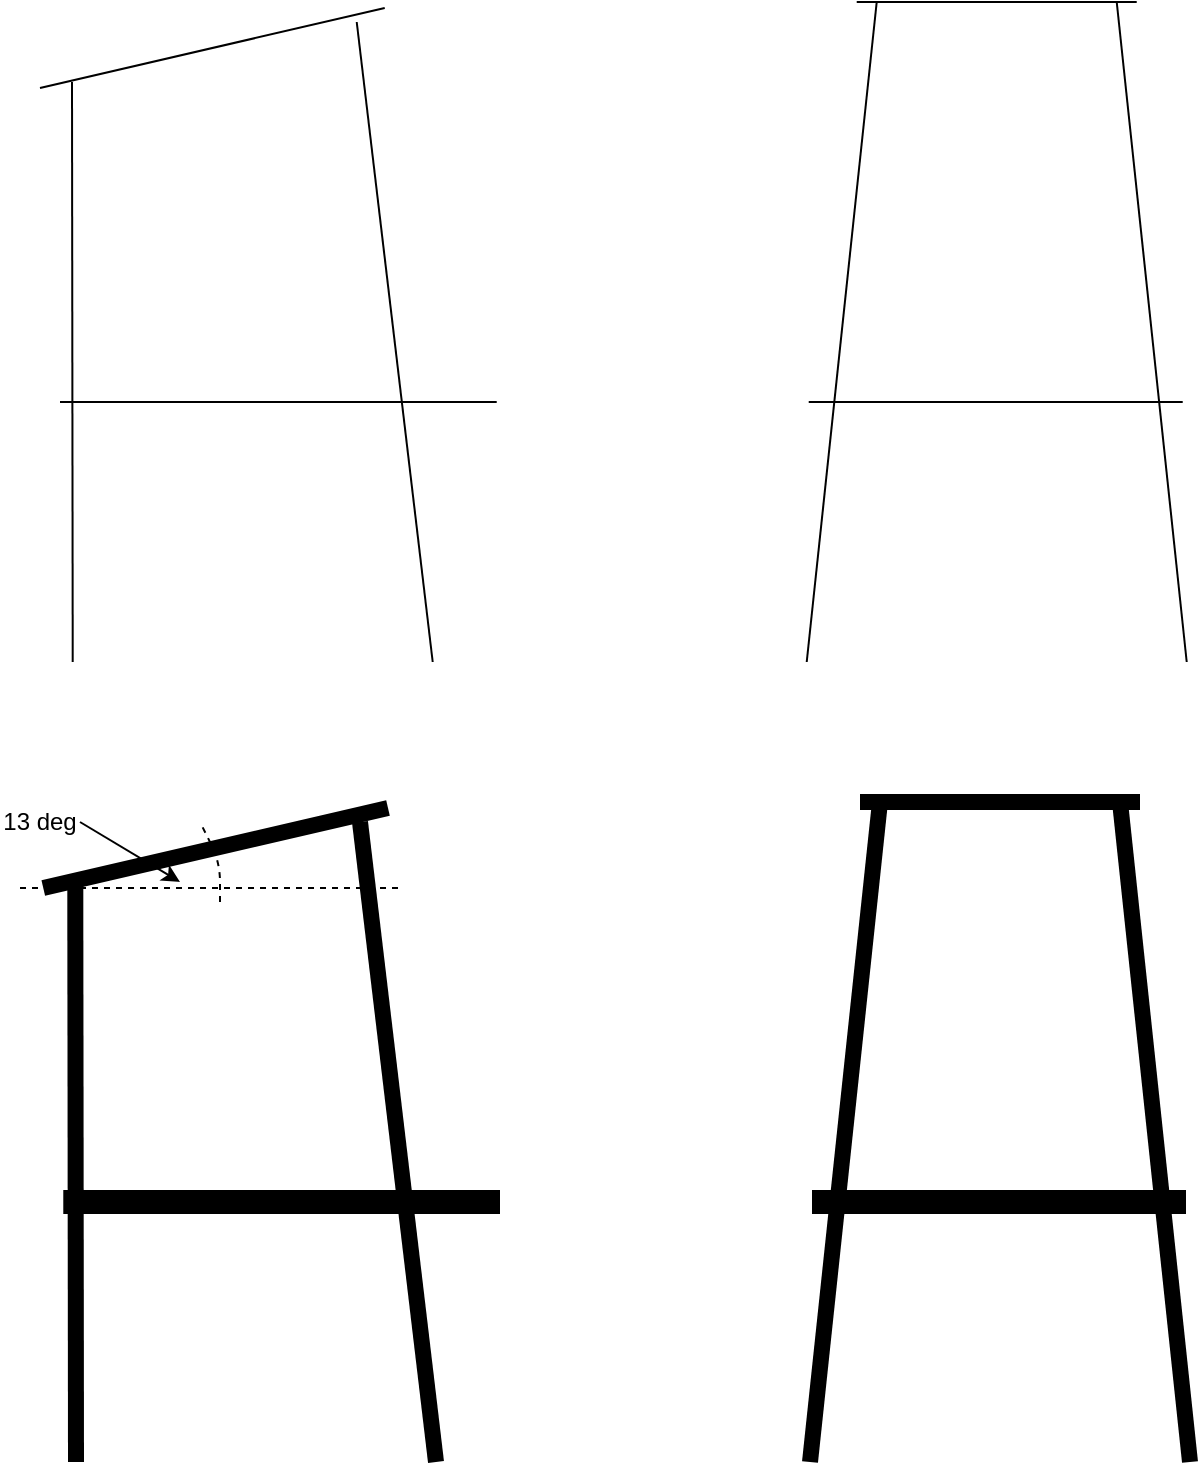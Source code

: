 <mxfile version="14.1.2" type="github">
  <diagram id="yQvZ_5fN5NvXAej7emdE" name="Page-1">
    <mxGraphModel dx="795" dy="462" grid="1" gridSize="10" guides="1" tooltips="1" connect="1" arrows="1" fold="1" page="1" pageScale="1" pageWidth="850" pageHeight="1100" math="0" shadow="0">
      <root>
        <mxCell id="0" />
        <mxCell id="1" parent="0" />
        <mxCell id="afrnsTOVWtiStNxKSt7p-11" value="" style="endArrow=none;html=1;shadow=0;strokeWidth=8;" parent="1" edge="1">
          <mxGeometry width="50" height="50" relative="1" as="geometry">
            <mxPoint x="118" y="800" as="sourcePoint" />
            <mxPoint x="117.64" y="510" as="targetPoint" />
          </mxGeometry>
        </mxCell>
        <mxCell id="afrnsTOVWtiStNxKSt7p-12" value="" style="endArrow=none;html=1;shadow=0;strokeWidth=8;" parent="1" edge="1">
          <mxGeometry width="50" height="50" relative="1" as="geometry">
            <mxPoint x="298" y="800" as="sourcePoint" />
            <mxPoint x="260" y="480" as="targetPoint" />
          </mxGeometry>
        </mxCell>
        <mxCell id="afrnsTOVWtiStNxKSt7p-13" value="" style="endArrow=none;html=1;shadow=0;strokeWidth=8;" parent="1" edge="1">
          <mxGeometry width="50" height="50" relative="1" as="geometry">
            <mxPoint x="274" y="473" as="sourcePoint" />
            <mxPoint x="101.64" y="513" as="targetPoint" />
          </mxGeometry>
        </mxCell>
        <mxCell id="afrnsTOVWtiStNxKSt7p-14" value="" style="endArrow=none;html=1;shadow=0;strokeWidth=12;" parent="1" edge="1">
          <mxGeometry width="50" height="50" relative="1" as="geometry">
            <mxPoint x="111.64" y="670" as="sourcePoint" />
            <mxPoint x="330" y="670" as="targetPoint" />
          </mxGeometry>
        </mxCell>
        <mxCell id="afrnsTOVWtiStNxKSt7p-22" value="" style="endArrow=none;html=1;shadow=0;strokeWidth=8;" parent="1" edge="1">
          <mxGeometry width="50" height="50" relative="1" as="geometry">
            <mxPoint x="485" y="800" as="sourcePoint" />
            <mxPoint x="520" y="470" as="targetPoint" />
          </mxGeometry>
        </mxCell>
        <mxCell id="afrnsTOVWtiStNxKSt7p-23" value="" style="endArrow=none;html=1;shadow=0;strokeWidth=8;" parent="1" edge="1">
          <mxGeometry width="50" height="50" relative="1" as="geometry">
            <mxPoint x="675" y="800" as="sourcePoint" />
            <mxPoint x="640" y="470" as="targetPoint" />
          </mxGeometry>
        </mxCell>
        <mxCell id="afrnsTOVWtiStNxKSt7p-24" value="" style="endArrow=none;html=1;shadow=0;strokeWidth=8;" parent="1" edge="1">
          <mxGeometry width="50" height="50" relative="1" as="geometry">
            <mxPoint x="650" y="470" as="sourcePoint" />
            <mxPoint x="510" y="470" as="targetPoint" />
          </mxGeometry>
        </mxCell>
        <mxCell id="afrnsTOVWtiStNxKSt7p-25" value="" style="endArrow=none;html=1;shadow=0;strokeWidth=12;" parent="1" edge="1">
          <mxGeometry width="50" height="50" relative="1" as="geometry">
            <mxPoint x="486" y="670" as="sourcePoint" />
            <mxPoint x="673" y="670" as="targetPoint" />
          </mxGeometry>
        </mxCell>
        <mxCell id="JYz2w0AAaul1VPx4wIsV-1" value="" style="endArrow=none;html=1;shadow=0;strokeWidth=1;" edge="1" parent="1">
          <mxGeometry width="50" height="50" relative="1" as="geometry">
            <mxPoint x="116.36" y="400" as="sourcePoint" />
            <mxPoint x="116.0" y="110" as="targetPoint" />
          </mxGeometry>
        </mxCell>
        <mxCell id="JYz2w0AAaul1VPx4wIsV-2" value="" style="endArrow=none;html=1;shadow=0;strokeWidth=1;" edge="1" parent="1">
          <mxGeometry width="50" height="50" relative="1" as="geometry">
            <mxPoint x="296.36" y="400" as="sourcePoint" />
            <mxPoint x="258.36" y="80" as="targetPoint" />
          </mxGeometry>
        </mxCell>
        <mxCell id="JYz2w0AAaul1VPx4wIsV-3" value="" style="endArrow=none;html=1;shadow=0;strokeWidth=1;" edge="1" parent="1">
          <mxGeometry width="50" height="50" relative="1" as="geometry">
            <mxPoint x="272.36" y="73" as="sourcePoint" />
            <mxPoint x="100.0" y="113" as="targetPoint" />
          </mxGeometry>
        </mxCell>
        <mxCell id="JYz2w0AAaul1VPx4wIsV-4" value="" style="endArrow=none;html=1;shadow=0;strokeWidth=1;" edge="1" parent="1">
          <mxGeometry width="50" height="50" relative="1" as="geometry">
            <mxPoint x="110.0" y="270" as="sourcePoint" />
            <mxPoint x="328.36" y="270" as="targetPoint" />
          </mxGeometry>
        </mxCell>
        <mxCell id="JYz2w0AAaul1VPx4wIsV-5" value="" style="endArrow=none;html=1;shadow=0;strokeWidth=1;" edge="1" parent="1">
          <mxGeometry width="50" height="50" relative="1" as="geometry">
            <mxPoint x="483.36" y="400" as="sourcePoint" />
            <mxPoint x="518.36" y="70" as="targetPoint" />
          </mxGeometry>
        </mxCell>
        <mxCell id="JYz2w0AAaul1VPx4wIsV-6" value="" style="endArrow=none;html=1;shadow=0;strokeWidth=1;" edge="1" parent="1">
          <mxGeometry width="50" height="50" relative="1" as="geometry">
            <mxPoint x="673.36" y="400" as="sourcePoint" />
            <mxPoint x="638.36" y="70" as="targetPoint" />
          </mxGeometry>
        </mxCell>
        <mxCell id="JYz2w0AAaul1VPx4wIsV-7" value="" style="endArrow=none;html=1;shadow=0;strokeWidth=1;" edge="1" parent="1">
          <mxGeometry width="50" height="50" relative="1" as="geometry">
            <mxPoint x="648.36" y="70" as="sourcePoint" />
            <mxPoint x="508.36" y="70" as="targetPoint" />
          </mxGeometry>
        </mxCell>
        <mxCell id="JYz2w0AAaul1VPx4wIsV-8" value="" style="endArrow=none;html=1;shadow=0;strokeWidth=1;" edge="1" parent="1">
          <mxGeometry width="50" height="50" relative="1" as="geometry">
            <mxPoint x="484.36" y="270" as="sourcePoint" />
            <mxPoint x="671.36" y="270" as="targetPoint" />
          </mxGeometry>
        </mxCell>
        <mxCell id="JYz2w0AAaul1VPx4wIsV-9" value="" style="endArrow=none;html=1;strokeWidth=1;dashed=1;" edge="1" parent="1">
          <mxGeometry width="50" height="50" relative="1" as="geometry">
            <mxPoint x="90" y="513" as="sourcePoint" />
            <mxPoint x="280" y="513" as="targetPoint" />
          </mxGeometry>
        </mxCell>
        <mxCell id="JYz2w0AAaul1VPx4wIsV-10" value="13 deg" style="text;html=1;strokeColor=none;fillColor=none;align=center;verticalAlign=middle;whiteSpace=wrap;rounded=0;" vertex="1" parent="1">
          <mxGeometry x="80" y="470" width="40" height="20" as="geometry" />
        </mxCell>
        <mxCell id="JYz2w0AAaul1VPx4wIsV-11" value="" style="endArrow=classic;html=1;strokeWidth=1;exitX=1;exitY=0.5;exitDx=0;exitDy=0;" edge="1" parent="1" source="JYz2w0AAaul1VPx4wIsV-10">
          <mxGeometry width="50" height="50" relative="1" as="geometry">
            <mxPoint x="400" y="730" as="sourcePoint" />
            <mxPoint x="170" y="510" as="targetPoint" />
          </mxGeometry>
        </mxCell>
        <mxCell id="JYz2w0AAaul1VPx4wIsV-17" value="" style="endArrow=none;html=1;strokeWidth=1;dashed=1;" edge="1" parent="1">
          <mxGeometry width="50" height="50" relative="1" as="geometry">
            <mxPoint x="190" y="520" as="sourcePoint" />
            <mxPoint x="180" y="480" as="targetPoint" />
            <Array as="points">
              <mxPoint x="190" y="500" />
            </Array>
          </mxGeometry>
        </mxCell>
      </root>
    </mxGraphModel>
  </diagram>
</mxfile>
